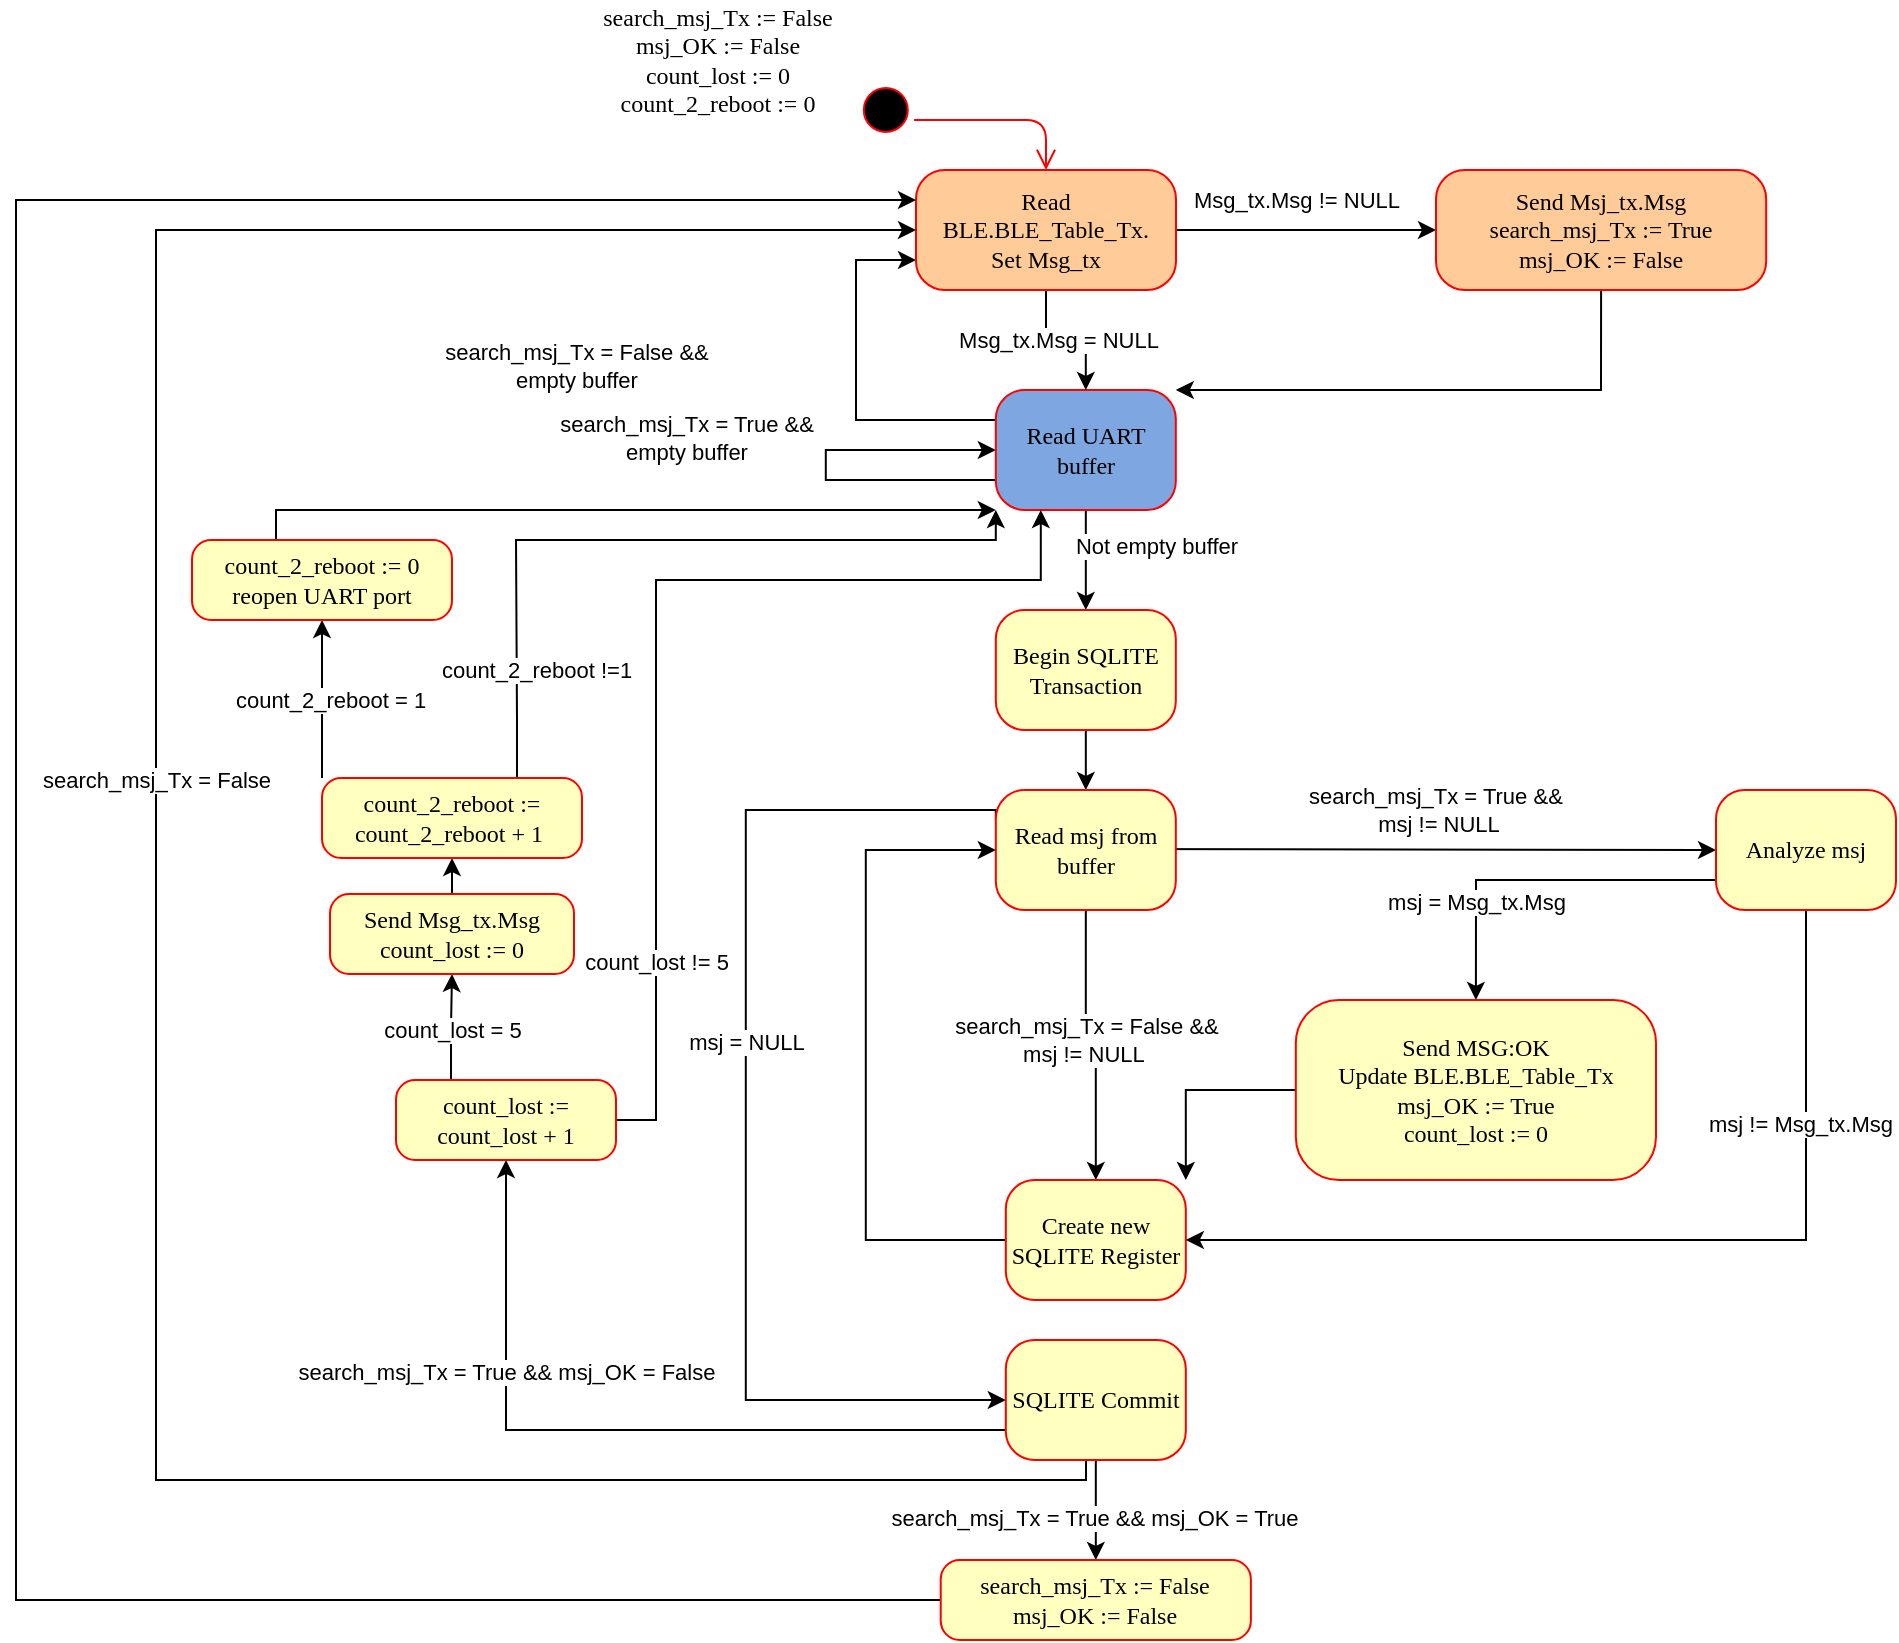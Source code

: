 <mxfile version="26.2.14">
  <diagram name="Page-1" id="58cdce13-f638-feb5-8d6f-7d28b1aa9fa0">
    <mxGraphModel dx="1134" dy="503" grid="1" gridSize="10" guides="1" tooltips="1" connect="1" arrows="1" fold="1" page="1" pageScale="1" pageWidth="1100" pageHeight="850" background="none" math="0" shadow="0">
      <root>
        <mxCell id="0" />
        <mxCell id="1" parent="0" />
        <mxCell id="382b91b5511bd0f7-1" value="" style="ellipse;html=1;shape=startState;fillColor=#000000;strokeColor=#ff0000;rounded=1;shadow=0;comic=0;labelBackgroundColor=none;fontFamily=Verdana;fontSize=12;fontColor=#000000;align=center;direction=south;" parent="1" vertex="1">
          <mxGeometry x="479.91" y="40" width="30" height="30" as="geometry" />
        </mxCell>
        <mxCell id="Ati160fC3p1UCuGTIIOI-11" style="edgeStyle=orthogonalEdgeStyle;rounded=0;orthogonalLoop=1;jettySize=auto;html=1;exitX=0.5;exitY=1;exitDx=0;exitDy=0;entryX=0.5;entryY=0;entryDx=0;entryDy=0;" parent="1" source="382b91b5511bd0f7-5" target="Ati160fC3p1UCuGTIIOI-10" edge="1">
          <mxGeometry relative="1" as="geometry" />
        </mxCell>
        <mxCell id="Ati160fC3p1UCuGTIIOI-12" value="Not empty buffer" style="edgeLabel;html=1;align=center;verticalAlign=middle;resizable=0;points=[];" parent="Ati160fC3p1UCuGTIIOI-11" vertex="1" connectable="0">
          <mxGeometry x="-0.279" y="1" relative="1" as="geometry">
            <mxPoint x="34" as="offset" />
          </mxGeometry>
        </mxCell>
        <mxCell id="Ati160fC3p1UCuGTIIOI-15" style="edgeStyle=orthogonalEdgeStyle;rounded=0;orthogonalLoop=1;jettySize=auto;html=1;exitX=0;exitY=0.75;exitDx=0;exitDy=0;entryX=0;entryY=0.5;entryDx=0;entryDy=0;" parent="1" source="382b91b5511bd0f7-5" target="382b91b5511bd0f7-5" edge="1">
          <mxGeometry relative="1" as="geometry">
            <mxPoint x="394.91" y="225" as="targetPoint" />
            <Array as="points">
              <mxPoint x="464.91" y="240" />
              <mxPoint x="464.91" y="225" />
            </Array>
          </mxGeometry>
        </mxCell>
        <mxCell id="Ati160fC3p1UCuGTIIOI-16" value="search_msj_Tx = True &amp;amp;&amp;amp;&lt;div&gt;empty buffer&lt;/div&gt;" style="edgeLabel;html=1;align=center;verticalAlign=middle;resizable=0;points=[];" parent="Ati160fC3p1UCuGTIIOI-15" vertex="1" connectable="0">
          <mxGeometry x="-0.008" y="-1" relative="1" as="geometry">
            <mxPoint x="-71" y="-14" as="offset" />
          </mxGeometry>
        </mxCell>
        <mxCell id="Ati160fC3p1UCuGTIIOI-17" style="edgeStyle=orthogonalEdgeStyle;rounded=0;orthogonalLoop=1;jettySize=auto;html=1;exitX=0;exitY=0.25;exitDx=0;exitDy=0;entryX=0;entryY=0.75;entryDx=0;entryDy=0;" parent="1" source="382b91b5511bd0f7-5" target="382b91b5511bd0f7-6" edge="1">
          <mxGeometry relative="1" as="geometry">
            <Array as="points">
              <mxPoint x="480" y="210" />
              <mxPoint x="480" y="130" />
            </Array>
          </mxGeometry>
        </mxCell>
        <mxCell id="Ati160fC3p1UCuGTIIOI-18" value="search_msj_Tx = False &amp;amp;&amp;amp;&lt;div&gt;empty buffer&lt;/div&gt;" style="edgeLabel;html=1;align=center;verticalAlign=middle;resizable=0;points=[];" parent="Ati160fC3p1UCuGTIIOI-17" vertex="1" connectable="0">
          <mxGeometry x="0.043" relative="1" as="geometry">
            <mxPoint x="-140" y="-3" as="offset" />
          </mxGeometry>
        </mxCell>
        <mxCell id="382b91b5511bd0f7-5" value="Read UART b&lt;span style=&quot;background-color: transparent; color: light-dark(rgb(0, 0, 0), rgb(237, 237, 237));&quot;&gt;uffer&lt;/span&gt;" style="rounded=1;whiteSpace=wrap;html=1;arcSize=24;fillColor=#7EA6E0;strokeColor=#ff0000;shadow=0;comic=0;labelBackgroundColor=none;fontFamily=Verdana;fontSize=12;fontColor=#000000;align=center;" parent="1" vertex="1">
          <mxGeometry x="549.91" y="195" width="90" height="60" as="geometry" />
        </mxCell>
        <mxCell id="Ati160fC3p1UCuGTIIOI-1" style="edgeStyle=orthogonalEdgeStyle;rounded=0;orthogonalLoop=1;jettySize=auto;html=1;exitX=0.5;exitY=1;exitDx=0;exitDy=0;entryX=0.5;entryY=0;entryDx=0;entryDy=0;" parent="1" source="382b91b5511bd0f7-6" target="382b91b5511bd0f7-5" edge="1">
          <mxGeometry relative="1" as="geometry" />
        </mxCell>
        <mxCell id="Ati160fC3p1UCuGTIIOI-2" value="Msg_tx.Msg&amp;nbsp;= NULL" style="edgeLabel;html=1;align=center;verticalAlign=middle;resizable=0;points=[];" parent="Ati160fC3p1UCuGTIIOI-1" vertex="1" connectable="0">
          <mxGeometry x="-0.131" relative="1" as="geometry">
            <mxPoint as="offset" />
          </mxGeometry>
        </mxCell>
        <mxCell id="Ati160fC3p1UCuGTIIOI-3" style="edgeStyle=orthogonalEdgeStyle;rounded=0;orthogonalLoop=1;jettySize=auto;html=1;exitX=1;exitY=0.5;exitDx=0;exitDy=0;entryX=0;entryY=0.5;entryDx=0;entryDy=0;" parent="1" source="382b91b5511bd0f7-6" target="382b91b5511bd0f7-10" edge="1">
          <mxGeometry relative="1" as="geometry" />
        </mxCell>
        <mxCell id="Ati160fC3p1UCuGTIIOI-4" value="Msg_tx.Msg != NULL" style="edgeLabel;html=1;align=center;verticalAlign=middle;resizable=0;points=[];" parent="Ati160fC3p1UCuGTIIOI-3" vertex="1" connectable="0">
          <mxGeometry x="-0.184" y="2" relative="1" as="geometry">
            <mxPoint x="7" y="-13" as="offset" />
          </mxGeometry>
        </mxCell>
        <mxCell id="382b91b5511bd0f7-6" value="Read BLE.BLE_Table_Tx.&lt;div&gt;&lt;span style=&quot;background-color: transparent; color: light-dark(rgb(0, 0, 0), rgb(237, 237, 237));&quot;&gt;Set Msg_tx&lt;/span&gt;&lt;/div&gt;" style="rounded=1;whiteSpace=wrap;html=1;arcSize=24;fillColor=#FFCC99;strokeColor=#ff0000;shadow=0;comic=0;labelBackgroundColor=none;fontFamily=Verdana;fontSize=12;fontColor=#000000;align=center;" parent="1" vertex="1">
          <mxGeometry x="510" y="85" width="130" height="60" as="geometry" />
        </mxCell>
        <mxCell id="Ati160fC3p1UCuGTIIOI-66" style="edgeStyle=orthogonalEdgeStyle;rounded=0;orthogonalLoop=1;jettySize=auto;html=1;exitX=0.5;exitY=1;exitDx=0;exitDy=0;entryX=1;entryY=0;entryDx=0;entryDy=0;" parent="1" source="382b91b5511bd0f7-10" target="382b91b5511bd0f7-5" edge="1">
          <mxGeometry relative="1" as="geometry">
            <Array as="points">
              <mxPoint x="853" y="195" />
            </Array>
          </mxGeometry>
        </mxCell>
        <mxCell id="382b91b5511bd0f7-10" value="Send Msj_tx.Msg&lt;div&gt;search_msj_Tx := True&lt;div&gt;msj_OK := False&lt;/div&gt;&lt;/div&gt;" style="rounded=1;whiteSpace=wrap;html=1;arcSize=24;fillColor=#FFCC99;strokeColor=#ff0000;shadow=0;comic=0;labelBackgroundColor=none;fontFamily=Verdana;fontSize=12;fontColor=#000000;align=center;" parent="1" vertex="1">
          <mxGeometry x="770" y="85" width="165.09" height="60" as="geometry" />
        </mxCell>
        <mxCell id="2a3bc250acf0617d-9" style="edgeStyle=orthogonalEdgeStyle;html=1;labelBackgroundColor=none;endArrow=open;endSize=8;strokeColor=#ff0000;fontFamily=Verdana;fontSize=12;align=left;" parent="1" source="382b91b5511bd0f7-1" target="382b91b5511bd0f7-6" edge="1">
          <mxGeometry relative="1" as="geometry">
            <Array as="points">
              <mxPoint x="575" y="60" />
            </Array>
          </mxGeometry>
        </mxCell>
        <mxCell id="Ati160fC3p1UCuGTIIOI-9" value="&lt;span style=&quot;font-family: Verdana;&quot;&gt;search_msj_Tx := False&lt;/span&gt;&lt;div&gt;&lt;span style=&quot;font-family: Verdana;&quot;&gt;msj_OK := False&lt;/span&gt;&lt;/div&gt;&lt;div&gt;&lt;span style=&quot;font-family: Verdana;&quot;&gt;count_lost := 0&lt;/span&gt;&lt;/div&gt;&lt;div&gt;&lt;span style=&quot;font-family: Verdana;&quot;&gt;count_2_reboot := 0&lt;/span&gt;&lt;/div&gt;" style="text;html=1;align=center;verticalAlign=middle;whiteSpace=wrap;rounded=0;" parent="1" vertex="1">
          <mxGeometry x="300" width="222.36" height="60" as="geometry" />
        </mxCell>
        <mxCell id="Ati160fC3p1UCuGTIIOI-21" style="edgeStyle=orthogonalEdgeStyle;rounded=0;orthogonalLoop=1;jettySize=auto;html=1;exitX=0.5;exitY=1;exitDx=0;exitDy=0;entryX=0.5;entryY=0;entryDx=0;entryDy=0;" parent="1" source="Ati160fC3p1UCuGTIIOI-10" target="Ati160fC3p1UCuGTIIOI-20" edge="1">
          <mxGeometry relative="1" as="geometry" />
        </mxCell>
        <mxCell id="Ati160fC3p1UCuGTIIOI-10" value="Begin SQLITE Transaction" style="rounded=1;whiteSpace=wrap;html=1;arcSize=24;fillColor=#ffffc0;strokeColor=#ff0000;shadow=0;comic=0;labelBackgroundColor=none;fontFamily=Verdana;fontSize=12;fontColor=#000000;align=center;" parent="1" vertex="1">
          <mxGeometry x="549.91" y="305" width="90" height="60" as="geometry" />
        </mxCell>
        <mxCell id="Ati160fC3p1UCuGTIIOI-28" style="edgeStyle=orthogonalEdgeStyle;rounded=0;orthogonalLoop=1;jettySize=auto;html=1;exitX=1;exitY=0.5;exitDx=0;exitDy=0;entryX=0;entryY=0.5;entryDx=0;entryDy=0;" parent="1" target="Ati160fC3p1UCuGTIIOI-27" edge="1">
          <mxGeometry relative="1" as="geometry">
            <mxPoint x="589.91" y="424.5" as="sourcePoint" />
            <mxPoint x="849.91" y="424.5" as="targetPoint" />
          </mxGeometry>
        </mxCell>
        <mxCell id="Ati160fC3p1UCuGTIIOI-31" value="search_msj_Tx = True &amp;amp;&amp;amp;&amp;nbsp;&lt;div&gt;msj != NULL&lt;/div&gt;" style="edgeLabel;html=1;align=center;verticalAlign=middle;resizable=0;points=[];" parent="Ati160fC3p1UCuGTIIOI-28" vertex="1" connectable="0">
          <mxGeometry x="-0.091" y="-2" relative="1" as="geometry">
            <mxPoint x="35" y="-22" as="offset" />
          </mxGeometry>
        </mxCell>
        <mxCell id="Ati160fC3p1UCuGTIIOI-32" style="edgeStyle=orthogonalEdgeStyle;rounded=0;orthogonalLoop=1;jettySize=auto;html=1;exitX=0.5;exitY=1;exitDx=0;exitDy=0;entryX=0.5;entryY=0;entryDx=0;entryDy=0;" parent="1" source="Ati160fC3p1UCuGTIIOI-20" target="Ati160fC3p1UCuGTIIOI-22" edge="1">
          <mxGeometry relative="1" as="geometry" />
        </mxCell>
        <mxCell id="Ati160fC3p1UCuGTIIOI-33" value="search_msj_Tx = False &amp;amp;&amp;amp;&lt;div&gt;msj != NULL&amp;nbsp;&lt;/div&gt;" style="edgeLabel;html=1;align=center;verticalAlign=middle;resizable=0;points=[];" parent="Ati160fC3p1UCuGTIIOI-32" vertex="1" connectable="0">
          <mxGeometry x="-0.291" y="-2" relative="1" as="geometry">
            <mxPoint x="2" y="15" as="offset" />
          </mxGeometry>
        </mxCell>
        <mxCell id="Ati160fC3p1UCuGTIIOI-35" style="edgeStyle=orthogonalEdgeStyle;rounded=0;orthogonalLoop=1;jettySize=auto;html=1;exitX=0;exitY=0.25;exitDx=0;exitDy=0;entryX=0;entryY=0.5;entryDx=0;entryDy=0;" parent="1" source="Ati160fC3p1UCuGTIIOI-20" target="Ati160fC3p1UCuGTIIOI-34" edge="1">
          <mxGeometry relative="1" as="geometry">
            <Array as="points">
              <mxPoint x="549.91" y="405" />
              <mxPoint x="424.91" y="405" />
              <mxPoint x="424.91" y="700" />
            </Array>
          </mxGeometry>
        </mxCell>
        <mxCell id="Ati160fC3p1UCuGTIIOI-44" value="msj = NULL" style="edgeLabel;html=1;align=center;verticalAlign=middle;resizable=0;points=[];" parent="Ati160fC3p1UCuGTIIOI-35" vertex="1" connectable="0">
          <mxGeometry x="-0.114" relative="1" as="geometry">
            <mxPoint as="offset" />
          </mxGeometry>
        </mxCell>
        <mxCell id="Ati160fC3p1UCuGTIIOI-20" value="Read msj from buffer" style="rounded=1;whiteSpace=wrap;html=1;arcSize=24;fillColor=#ffffc0;strokeColor=#ff0000;shadow=0;comic=0;labelBackgroundColor=none;fontFamily=Verdana;fontSize=12;fontColor=#000000;align=center;" parent="1" vertex="1">
          <mxGeometry x="549.91" y="395" width="90" height="60" as="geometry" />
        </mxCell>
        <mxCell id="Ati160fC3p1UCuGTIIOI-36" style="edgeStyle=orthogonalEdgeStyle;rounded=0;orthogonalLoop=1;jettySize=auto;html=1;exitX=0;exitY=0.5;exitDx=0;exitDy=0;entryX=0;entryY=0.5;entryDx=0;entryDy=0;" parent="1" source="Ati160fC3p1UCuGTIIOI-22" target="Ati160fC3p1UCuGTIIOI-20" edge="1">
          <mxGeometry relative="1" as="geometry">
            <Array as="points">
              <mxPoint x="484.91" y="620" />
              <mxPoint x="484.91" y="425" />
            </Array>
          </mxGeometry>
        </mxCell>
        <mxCell id="Ati160fC3p1UCuGTIIOI-22" value="Create new SQLITE Register" style="rounded=1;whiteSpace=wrap;html=1;arcSize=24;fillColor=#ffffc0;strokeColor=#ff0000;shadow=0;comic=0;labelBackgroundColor=none;fontFamily=Verdana;fontSize=12;fontColor=#000000;align=center;" parent="1" vertex="1">
          <mxGeometry x="554.91" y="590" width="90" height="60" as="geometry" />
        </mxCell>
        <mxCell id="Ati160fC3p1UCuGTIIOI-45" style="edgeStyle=orthogonalEdgeStyle;rounded=0;orthogonalLoop=1;jettySize=auto;html=1;exitX=0.5;exitY=1;exitDx=0;exitDy=0;entryX=1;entryY=0.5;entryDx=0;entryDy=0;" parent="1" source="Ati160fC3p1UCuGTIIOI-27" target="Ati160fC3p1UCuGTIIOI-22" edge="1">
          <mxGeometry relative="1" as="geometry" />
        </mxCell>
        <mxCell id="Ati160fC3p1UCuGTIIOI-46" value="msj != Msg_tx.Msg" style="edgeLabel;html=1;align=center;verticalAlign=middle;resizable=0;points=[];" parent="Ati160fC3p1UCuGTIIOI-45" vertex="1" connectable="0">
          <mxGeometry x="-0.55" y="-3" relative="1" as="geometry">
            <mxPoint as="offset" />
          </mxGeometry>
        </mxCell>
        <mxCell id="Ati160fC3p1UCuGTIIOI-52" style="edgeStyle=orthogonalEdgeStyle;rounded=0;orthogonalLoop=1;jettySize=auto;html=1;exitX=0;exitY=0.75;exitDx=0;exitDy=0;entryX=0.5;entryY=0;entryDx=0;entryDy=0;" parent="1" source="Ati160fC3p1UCuGTIIOI-27" target="Ati160fC3p1UCuGTIIOI-39" edge="1">
          <mxGeometry relative="1" as="geometry" />
        </mxCell>
        <mxCell id="Ati160fC3p1UCuGTIIOI-53" value="msj = Msg_tx.Msg" style="edgeLabel;html=1;align=center;verticalAlign=middle;resizable=0;points=[];" parent="Ati160fC3p1UCuGTIIOI-52" vertex="1" connectable="0">
          <mxGeometry x="0.606" relative="1" as="geometry">
            <mxPoint y="-14" as="offset" />
          </mxGeometry>
        </mxCell>
        <mxCell id="Ati160fC3p1UCuGTIIOI-27" value="Analyze msj" style="rounded=1;whiteSpace=wrap;html=1;arcSize=24;fillColor=#ffffc0;strokeColor=#ff0000;shadow=0;comic=0;labelBackgroundColor=none;fontFamily=Verdana;fontSize=12;fontColor=#000000;align=center;" parent="1" vertex="1">
          <mxGeometry x="910" y="395" width="90" height="60" as="geometry" />
        </mxCell>
        <mxCell id="Ati160fC3p1UCuGTIIOI-47" style="edgeStyle=orthogonalEdgeStyle;rounded=0;orthogonalLoop=1;jettySize=auto;html=1;exitX=0.5;exitY=1;exitDx=0;exitDy=0;entryX=0;entryY=0.5;entryDx=0;entryDy=0;" parent="1" source="Ati160fC3p1UCuGTIIOI-34" target="382b91b5511bd0f7-6" edge="1">
          <mxGeometry relative="1" as="geometry">
            <Array as="points">
              <mxPoint x="595" y="730" />
              <mxPoint x="595" y="740" />
              <mxPoint x="130" y="740" />
              <mxPoint x="130" y="115" />
            </Array>
          </mxGeometry>
        </mxCell>
        <mxCell id="Ati160fC3p1UCuGTIIOI-54" value="search_msj_Tx = False" style="edgeLabel;html=1;align=center;verticalAlign=middle;resizable=0;points=[];" parent="Ati160fC3p1UCuGTIIOI-47" vertex="1" connectable="0">
          <mxGeometry x="0.186" relative="1" as="geometry">
            <mxPoint y="50" as="offset" />
          </mxGeometry>
        </mxCell>
        <mxCell id="Ati160fC3p1UCuGTIIOI-61" style="edgeStyle=orthogonalEdgeStyle;rounded=0;orthogonalLoop=1;jettySize=auto;html=1;exitX=0.5;exitY=1;exitDx=0;exitDy=0;entryX=0.5;entryY=0;entryDx=0;entryDy=0;" parent="1" source="Ati160fC3p1UCuGTIIOI-34" target="Ati160fC3p1UCuGTIIOI-60" edge="1">
          <mxGeometry relative="1" as="geometry" />
        </mxCell>
        <mxCell id="Ati160fC3p1UCuGTIIOI-62" value="search_msj_Tx = True &amp;amp;&amp;amp; msj_OK = True" style="edgeLabel;html=1;align=center;verticalAlign=middle;resizable=0;points=[];" parent="Ati160fC3p1UCuGTIIOI-61" vertex="1" connectable="0">
          <mxGeometry x="0.139" y="-1" relative="1" as="geometry">
            <mxPoint as="offset" />
          </mxGeometry>
        </mxCell>
        <mxCell id="t1cYfSoBhGHUiIQ7dNgz-3" style="edgeStyle=orthogonalEdgeStyle;rounded=0;orthogonalLoop=1;jettySize=auto;html=1;exitX=0;exitY=0.75;exitDx=0;exitDy=0;entryX=0.5;entryY=1;entryDx=0;entryDy=0;" parent="1" source="Ati160fC3p1UCuGTIIOI-34" target="t1cYfSoBhGHUiIQ7dNgz-2" edge="1">
          <mxGeometry relative="1" as="geometry" />
        </mxCell>
        <mxCell id="t1cYfSoBhGHUiIQ7dNgz-4" value="search_msj_Tx = True &amp;amp;&amp;amp; msj_OK = False" style="edgeLabel;html=1;align=center;verticalAlign=middle;resizable=0;points=[];" parent="t1cYfSoBhGHUiIQ7dNgz-3" vertex="1" connectable="0">
          <mxGeometry x="0.453" relative="1" as="geometry">
            <mxPoint as="offset" />
          </mxGeometry>
        </mxCell>
        <mxCell id="Ati160fC3p1UCuGTIIOI-34" value="SQLITE Commit" style="rounded=1;whiteSpace=wrap;html=1;arcSize=24;fillColor=#ffffc0;strokeColor=#ff0000;shadow=0;comic=0;labelBackgroundColor=none;fontFamily=Verdana;fontSize=12;fontColor=#000000;align=center;" parent="1" vertex="1">
          <mxGeometry x="554.91" y="670" width="90" height="60" as="geometry" />
        </mxCell>
        <mxCell id="ewfrSNXatw9RJuq5DdE_-5" style="edgeStyle=orthogonalEdgeStyle;rounded=0;orthogonalLoop=1;jettySize=auto;html=1;exitX=0;exitY=0.5;exitDx=0;exitDy=0;entryX=1;entryY=0;entryDx=0;entryDy=0;" edge="1" parent="1" source="Ati160fC3p1UCuGTIIOI-39" target="Ati160fC3p1UCuGTIIOI-22">
          <mxGeometry relative="1" as="geometry" />
        </mxCell>
        <mxCell id="Ati160fC3p1UCuGTIIOI-39" value="Send MSG:&lt;span style=&quot;background-color: transparent; color: light-dark(rgb(0, 0, 0), rgb(237, 237, 237));&quot;&gt;OK&lt;/span&gt;&lt;div&gt;Update&amp;nbsp;&lt;span style=&quot;background-color: transparent; color: light-dark(rgb(0, 0, 0), rgb(237, 237, 237));&quot;&gt;BLE.BLE_Table_Tx&lt;/span&gt;&lt;/div&gt;&lt;div&gt;msj_OK := True&lt;/div&gt;&lt;div&gt;count_lost := 0&lt;/div&gt;" style="rounded=1;whiteSpace=wrap;html=1;arcSize=24;fillColor=#ffffc0;strokeColor=#ff0000;shadow=0;comic=0;labelBackgroundColor=none;fontFamily=Verdana;fontSize=12;fontColor=#000000;align=center;" parent="1" vertex="1">
          <mxGeometry x="699.91" y="500" width="180.09" height="90" as="geometry" />
        </mxCell>
        <mxCell id="Ati160fC3p1UCuGTIIOI-64" style="edgeStyle=orthogonalEdgeStyle;rounded=0;orthogonalLoop=1;jettySize=auto;html=1;exitX=0;exitY=0.5;exitDx=0;exitDy=0;entryX=0;entryY=0.25;entryDx=0;entryDy=0;" parent="1" source="Ati160fC3p1UCuGTIIOI-60" target="382b91b5511bd0f7-6" edge="1">
          <mxGeometry relative="1" as="geometry">
            <mxPoint x="100" y="70" as="targetPoint" />
            <Array as="points">
              <mxPoint x="60" y="800" />
              <mxPoint x="60" y="100" />
            </Array>
          </mxGeometry>
        </mxCell>
        <mxCell id="Ati160fC3p1UCuGTIIOI-60" value="search_msj_Tx := False&lt;div&gt;msj_OK := False&lt;/div&gt;" style="rounded=1;whiteSpace=wrap;html=1;arcSize=24;fillColor=#ffffc0;strokeColor=#ff0000;shadow=0;comic=0;labelBackgroundColor=none;fontFamily=Verdana;fontSize=12;fontColor=#000000;align=center;" parent="1" vertex="1">
          <mxGeometry x="522.36" y="780" width="155.09" height="40" as="geometry" />
        </mxCell>
        <mxCell id="t1cYfSoBhGHUiIQ7dNgz-10" style="edgeStyle=orthogonalEdgeStyle;rounded=0;orthogonalLoop=1;jettySize=auto;html=1;exitX=1;exitY=0.5;exitDx=0;exitDy=0;entryX=0.25;entryY=1;entryDx=0;entryDy=0;" parent="1" source="t1cYfSoBhGHUiIQ7dNgz-2" target="382b91b5511bd0f7-5" edge="1">
          <mxGeometry relative="1" as="geometry">
            <Array as="points">
              <mxPoint x="380" y="560" />
              <mxPoint x="380" y="290" />
              <mxPoint x="572" y="290" />
            </Array>
          </mxGeometry>
        </mxCell>
        <mxCell id="ewfrSNXatw9RJuq5DdE_-2" value="count_lost != 5" style="edgeLabel;html=1;align=center;verticalAlign=middle;resizable=0;points=[];" vertex="1" connectable="0" parent="t1cYfSoBhGHUiIQ7dNgz-10">
          <mxGeometry x="-0.491" y="-3" relative="1" as="geometry">
            <mxPoint x="-3" y="32" as="offset" />
          </mxGeometry>
        </mxCell>
        <mxCell id="ewfrSNXatw9RJuq5DdE_-3" style="edgeStyle=orthogonalEdgeStyle;rounded=0;orthogonalLoop=1;jettySize=auto;html=1;exitX=0.25;exitY=0;exitDx=0;exitDy=0;entryX=0.5;entryY=1;entryDx=0;entryDy=0;" edge="1" parent="1" source="t1cYfSoBhGHUiIQ7dNgz-2" target="t1cYfSoBhGHUiIQ7dNgz-6">
          <mxGeometry relative="1" as="geometry" />
        </mxCell>
        <mxCell id="ewfrSNXatw9RJuq5DdE_-4" value="count_lost = 5" style="edgeLabel;html=1;align=center;verticalAlign=middle;resizable=0;points=[];" vertex="1" connectable="0" parent="ewfrSNXatw9RJuq5DdE_-3">
          <mxGeometry x="0.096" relative="1" as="geometry">
            <mxPoint y="4" as="offset" />
          </mxGeometry>
        </mxCell>
        <mxCell id="t1cYfSoBhGHUiIQ7dNgz-2" value="&lt;span style=&quot;background-color: transparent; color: light-dark(rgb(0, 0, 0), rgb(237, 237, 237));&quot;&gt;count_lost := count_lost + 1&lt;/span&gt;" style="rounded=1;whiteSpace=wrap;html=1;arcSize=24;fillColor=#ffffc0;strokeColor=#ff0000;shadow=0;comic=0;labelBackgroundColor=none;fontFamily=Verdana;fontSize=12;fontColor=#000000;align=center;" parent="1" vertex="1">
          <mxGeometry x="250" y="540" width="110" height="40" as="geometry" />
        </mxCell>
        <mxCell id="ewfrSNXatw9RJuq5DdE_-7" style="edgeStyle=orthogonalEdgeStyle;rounded=0;orthogonalLoop=1;jettySize=auto;html=1;exitX=0.5;exitY=0;exitDx=0;exitDy=0;entryX=0.5;entryY=1;entryDx=0;entryDy=0;" edge="1" parent="1" source="t1cYfSoBhGHUiIQ7dNgz-6" target="ewfrSNXatw9RJuq5DdE_-6">
          <mxGeometry relative="1" as="geometry" />
        </mxCell>
        <mxCell id="t1cYfSoBhGHUiIQ7dNgz-6" value="Send Msg_tx.Msg&lt;div&gt;count_lost := 0&lt;/div&gt;" style="rounded=1;whiteSpace=wrap;html=1;arcSize=24;fillColor=#ffffc0;strokeColor=#ff0000;shadow=0;comic=0;labelBackgroundColor=none;fontFamily=Verdana;fontSize=12;fontColor=#000000;align=center;" parent="1" vertex="1">
          <mxGeometry x="217" y="447" width="122" height="40" as="geometry" />
        </mxCell>
        <mxCell id="ewfrSNXatw9RJuq5DdE_-9" style="edgeStyle=orthogonalEdgeStyle;rounded=0;orthogonalLoop=1;jettySize=auto;html=1;exitX=0;exitY=0;exitDx=0;exitDy=0;entryX=0.5;entryY=1;entryDx=0;entryDy=0;" edge="1" parent="1" source="ewfrSNXatw9RJuq5DdE_-6" target="ewfrSNXatw9RJuq5DdE_-8">
          <mxGeometry relative="1" as="geometry" />
        </mxCell>
        <mxCell id="ewfrSNXatw9RJuq5DdE_-11" value="count_2_reboot = 1" style="edgeLabel;html=1;align=center;verticalAlign=middle;resizable=0;points=[];" vertex="1" connectable="0" parent="ewfrSNXatw9RJuq5DdE_-9">
          <mxGeometry x="-0.079" y="-3" relative="1" as="geometry">
            <mxPoint x="1" y="-3" as="offset" />
          </mxGeometry>
        </mxCell>
        <mxCell id="ewfrSNXatw9RJuq5DdE_-12" style="edgeStyle=orthogonalEdgeStyle;rounded=0;orthogonalLoop=1;jettySize=auto;html=1;exitX=0.75;exitY=0;exitDx=0;exitDy=0;entryX=0;entryY=1;entryDx=0;entryDy=0;" edge="1" parent="1" source="ewfrSNXatw9RJuq5DdE_-6" target="382b91b5511bd0f7-5">
          <mxGeometry relative="1" as="geometry">
            <Array as="points">
              <mxPoint x="310" y="360" />
              <mxPoint x="310" y="270" />
              <mxPoint x="550" y="270" />
            </Array>
          </mxGeometry>
        </mxCell>
        <mxCell id="ewfrSNXatw9RJuq5DdE_-13" value="count_2_reboot !=1" style="edgeLabel;html=1;align=center;verticalAlign=middle;resizable=0;points=[];" vertex="1" connectable="0" parent="ewfrSNXatw9RJuq5DdE_-12">
          <mxGeometry x="-0.667" y="2" relative="1" as="geometry">
            <mxPoint x="12" y="8" as="offset" />
          </mxGeometry>
        </mxCell>
        <mxCell id="ewfrSNXatw9RJuq5DdE_-6" value="count_2_reboot := count_2_reboot + 1&amp;nbsp;" style="rounded=1;whiteSpace=wrap;html=1;arcSize=24;fillColor=#ffffc0;strokeColor=#ff0000;shadow=0;comic=0;labelBackgroundColor=none;fontFamily=Verdana;fontSize=12;fontColor=#000000;align=center;" vertex="1" parent="1">
          <mxGeometry x="213" y="389" width="130" height="40" as="geometry" />
        </mxCell>
        <mxCell id="ewfrSNXatw9RJuq5DdE_-10" style="edgeStyle=orthogonalEdgeStyle;rounded=0;orthogonalLoop=1;jettySize=auto;html=1;exitX=0.5;exitY=0;exitDx=0;exitDy=0;entryX=0;entryY=1;entryDx=0;entryDy=0;" edge="1" parent="1" source="ewfrSNXatw9RJuq5DdE_-8" target="382b91b5511bd0f7-5">
          <mxGeometry relative="1" as="geometry">
            <Array as="points">
              <mxPoint x="190" y="270" />
              <mxPoint x="190" y="255" />
            </Array>
          </mxGeometry>
        </mxCell>
        <mxCell id="ewfrSNXatw9RJuq5DdE_-8" value="count_2_reboot := 0&lt;div&gt;reopen UART port&lt;/div&gt;" style="rounded=1;whiteSpace=wrap;html=1;arcSize=24;fillColor=#ffffc0;strokeColor=#ff0000;shadow=0;comic=0;labelBackgroundColor=none;fontFamily=Verdana;fontSize=12;fontColor=#000000;align=center;" vertex="1" parent="1">
          <mxGeometry x="148" y="270" width="130" height="40" as="geometry" />
        </mxCell>
      </root>
    </mxGraphModel>
  </diagram>
</mxfile>
